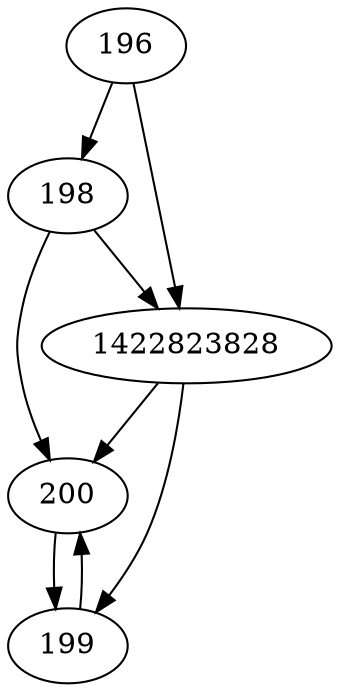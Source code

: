 strict digraph  {
196;
198;
199;
200;
1422823828;
196 -> 1422823828;
196 -> 198;
198 -> 200;
198 -> 1422823828;
199 -> 200;
200 -> 199;
1422823828 -> 199;
1422823828 -> 200;
}
